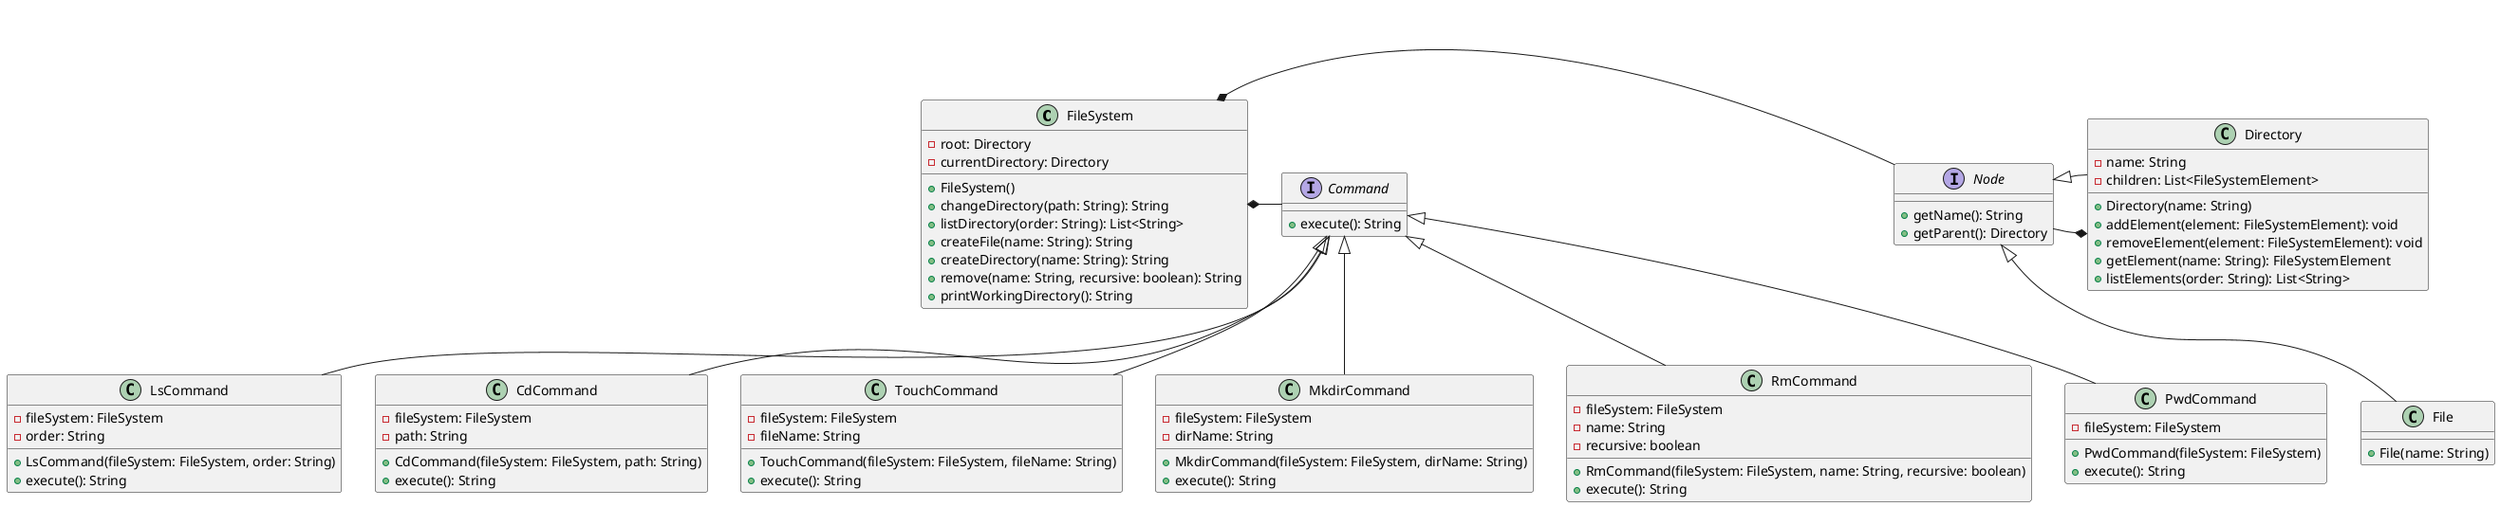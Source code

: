 @startuml

class FileSystem {
  -root: Directory
  -currentDirectory: Directory
  +FileSystem()
  +changeDirectory(path: String): String
  +listDirectory(order: String): List<String>
  +createFile(name: String): String
  +createDirectory(name: String): String
  +remove(name: String, recursive: boolean): String
  +printWorkingDirectory(): String
}

interface Node{
  +getName(): String
    +getParent(): Directory
}
class Directory {
  -name: String
  -children: List<FileSystemElement>
  +Directory(name: String)
  +addElement(element: FileSystemElement): void
  +removeElement(element: FileSystemElement): void
  +getElement(name: String): FileSystemElement
  +listElements(order: String): List<String>
}



class File {
  +File(name: String)
}

interface Command {
  +execute(): String
}

class LsCommand {
  -fileSystem: FileSystem
  -order: String
  +LsCommand(fileSystem: FileSystem, order: String)
  +execute(): String
}

class CdCommand {
  -fileSystem: FileSystem
  -path: String
  +CdCommand(fileSystem: FileSystem, path: String)
  +execute(): String
}

class TouchCommand {
  -fileSystem: FileSystem
  -fileName: String
  +TouchCommand(fileSystem: FileSystem, fileName: String)
  +execute(): String
}

class MkdirCommand {
  -fileSystem: FileSystem
  -dirName: String
  +MkdirCommand(fileSystem: FileSystem, dirName: String)
  +execute(): String
}

class RmCommand {
  -fileSystem: FileSystem
  -name: String
  -recursive: boolean
  +RmCommand(fileSystem: FileSystem, name: String, recursive: boolean)
  +execute(): String
}

class PwdCommand {
  -fileSystem: FileSystem
  +PwdCommand(fileSystem: FileSystem)
  +execute(): String
}


FileSystem *- Node
Directory *- Node
Node <|-- Directory
Node <|-- File
FileSystem *- Command
Command <|-- LsCommand
Command <|-- CdCommand
Command <|-- TouchCommand
Command <|-- MkdirCommand
Command <|-- RmCommand
Command <|-- PwdCommand

@enduml
